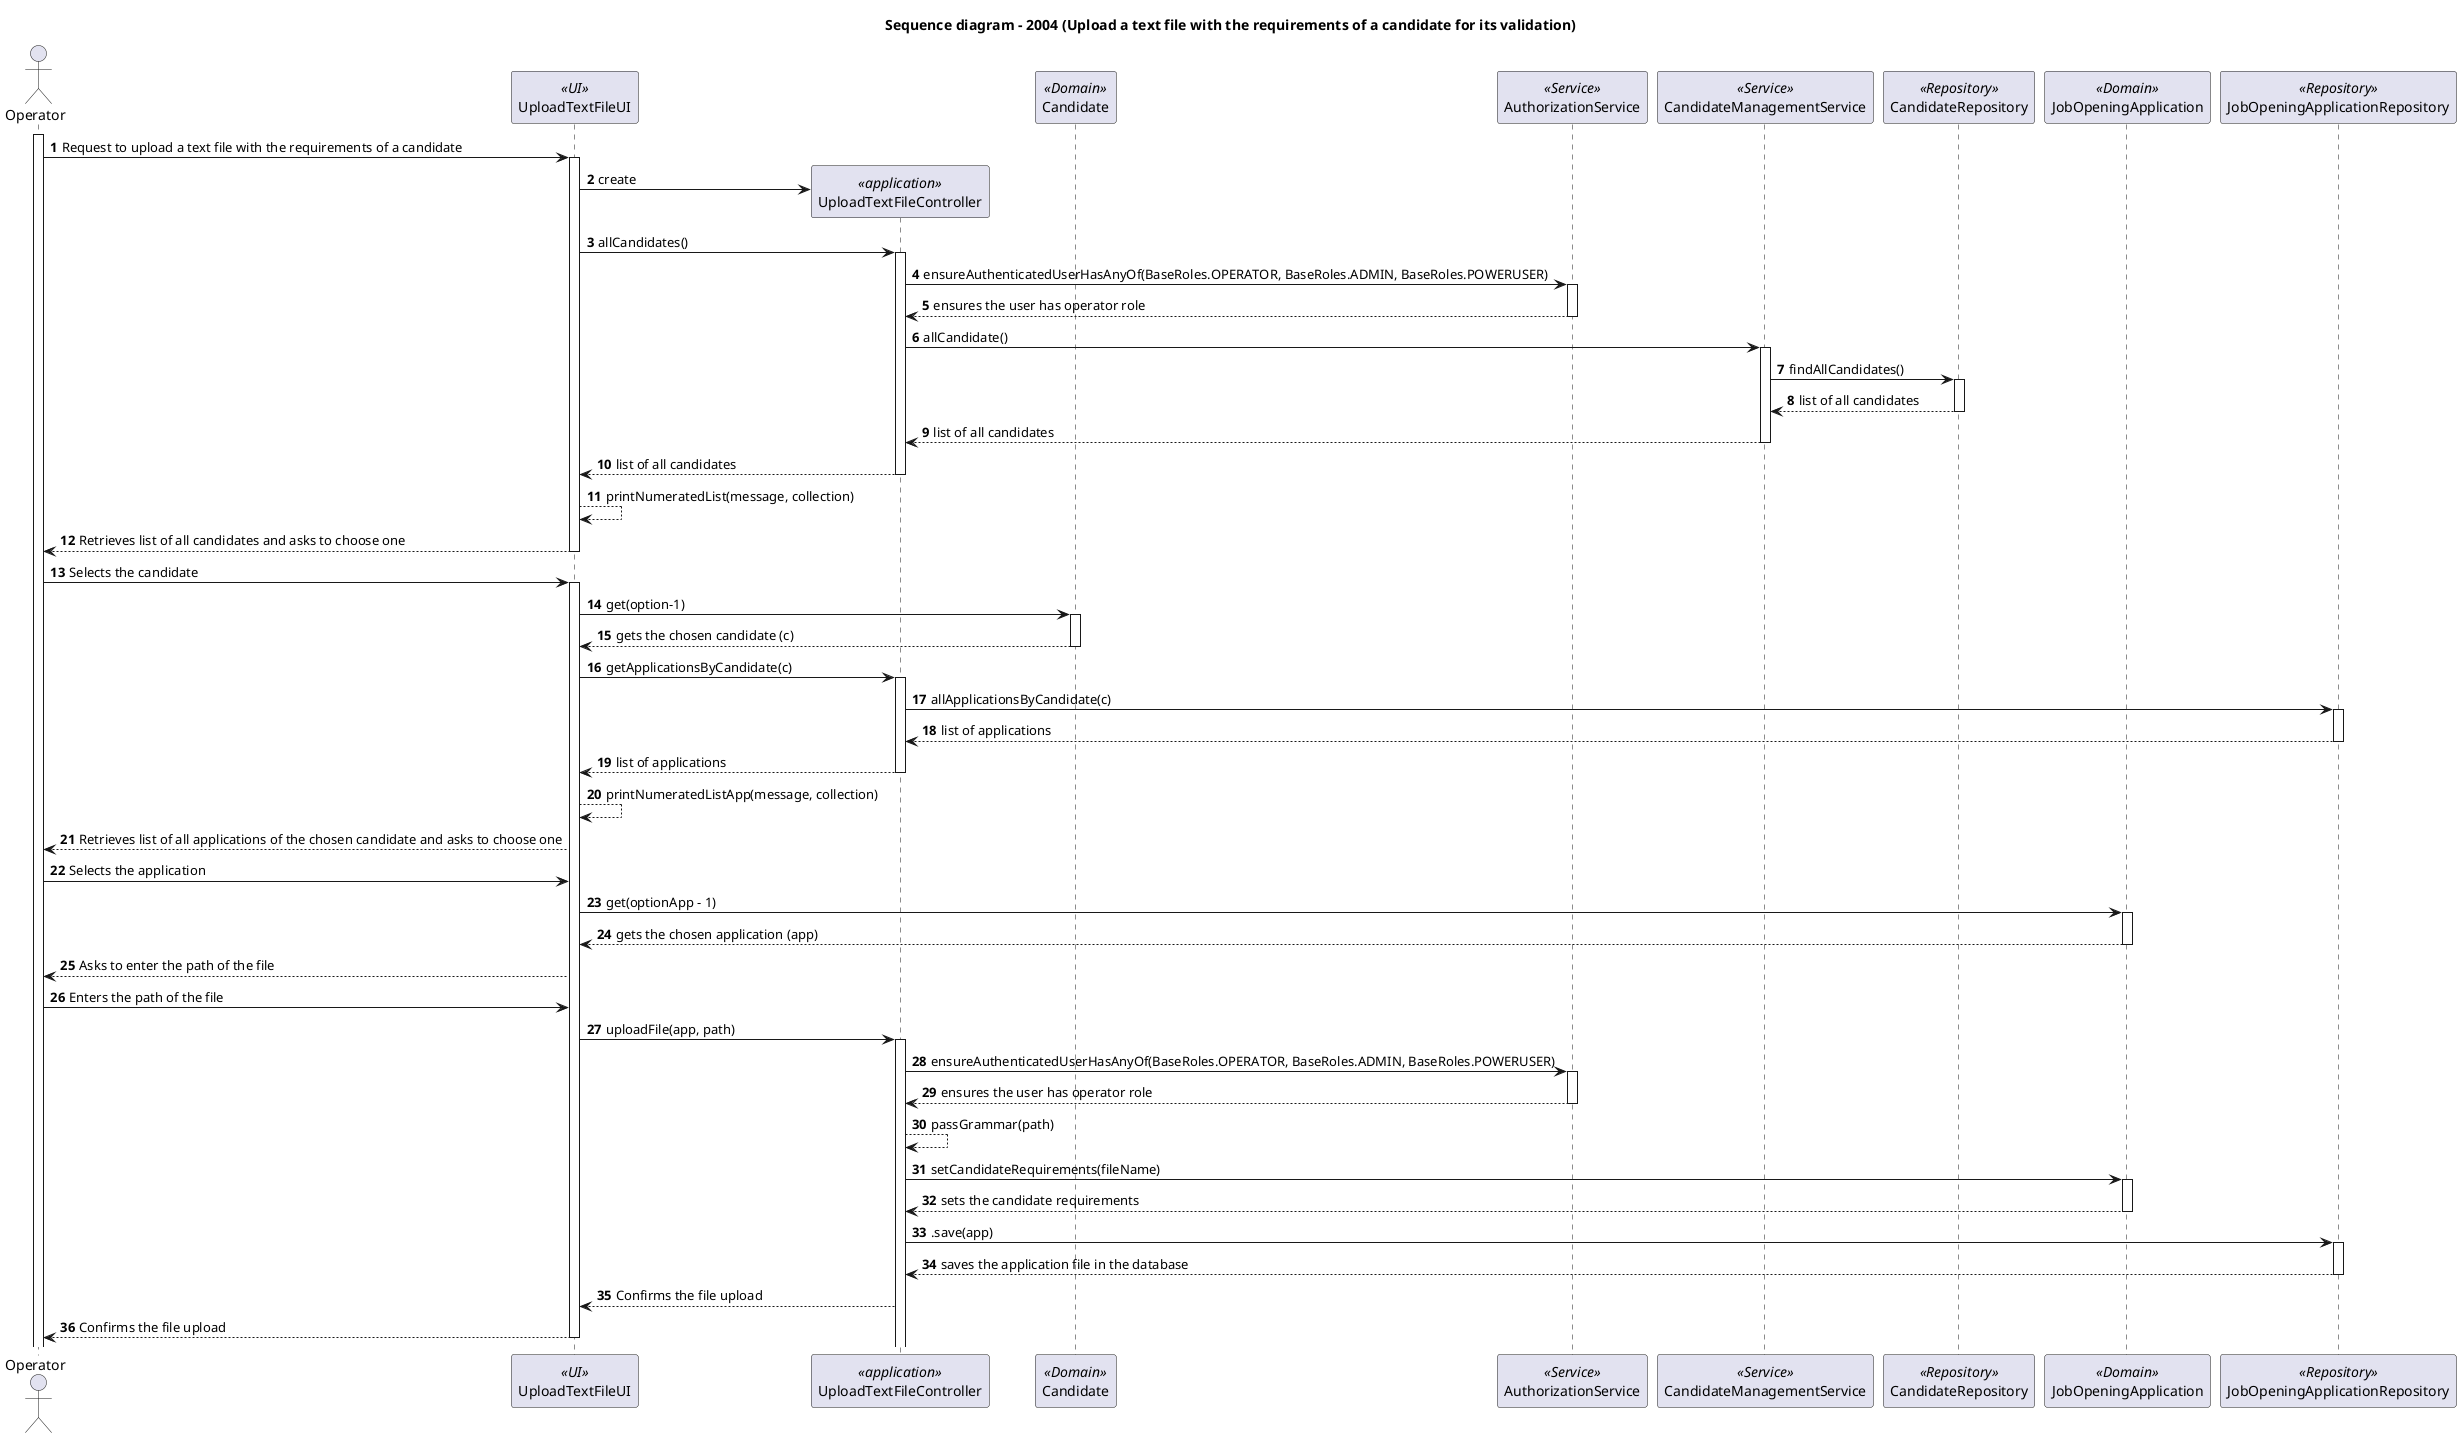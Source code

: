 @startuml
autonumber

title "Sequence diagram - 2004 (Upload a text file with the requirements of a candidate for its validation)"
actor Operator as Operator
participant UploadTextFileUI as UI <<UI>>
participant "UploadTextFileController" as CTRL <<application>>
participant "Candidate" as C <<Domain>>
participant "AuthorizationService" as AS <<Service>>
participant "CandidateManagementService" as CMS <<Service>>
participant "CandidateRepository" as CREPO <<Repository>>
participant "JobOpeningApplication" as JOA <<Domain>>
participant "JobOpeningApplicationRepository" as JOREPO <<Repository>>
activate Operator
Operator -> UI: Request to upload a text file with the requirements of a candidate
activate UI
UI-> CTRL**: create
UI->CTRL:allCandidates()
activate CTRL
CTRL->AS:ensureAuthenticatedUserHasAnyOf(BaseRoles.OPERATOR, BaseRoles.ADMIN, BaseRoles.POWERUSER)
activate AS
AS--> CTRL: ensures the user has operator role
deactivate AS
CTRL->CMS:allCandidate()
activate CMS
CMS-> CREPO:findAllCandidates()
activate CREPO
CREPO--> CMS:list of all candidates
deactivate CREPO
CMS-->CTRL : list of all candidates
deactivate CMS
CTRL--> UI: list of all candidates
deactivate CTRL
UI-->UI:printNumeratedList(message, collection)
UI --> Operator: Retrieves list of all candidates and asks to choose one
deactivate UI
Operator -> UI: Selects the candidate
activate UI
UI->C: get(option-1)
activate C
C--> UI: gets the chosen candidate (c)
deactivate C
UI->CTRL:getApplicationsByCandidate(c)
activate CTRL
CTRL-> JOREPO: allApplicationsByCandidate(c)
activate JOREPO
JOREPO-->CTRL: list of applications
deactivate JOREPO
CTRL--> UI: list of applications
deactivate CTRL
UI-->UI:printNumeratedListApp(message, collection)
UI--> Operator: Retrieves list of all applications of the chosen candidate and asks to choose one
Operator->UI: Selects the application
UI-> JOA: get(optionApp - 1)
activate JOA
JOA --> UI: gets the chosen application (app)
deactivate JOA
UI-->Operator: Asks to enter the path of the file
Operator-> UI: Enters the path of the file
UI->CTRL:uploadFile(app, path)
activate CTRL
CTRL->AS : ensureAuthenticatedUserHasAnyOf(BaseRoles.OPERATOR, BaseRoles.ADMIN, BaseRoles.POWERUSER)
activate AS
AS-->CTRL: ensures the user has operator role
deactivate AS
CTRL-->CTRL:passGrammar(path)
CTRL-> JOA:setCandidateRequirements(fileName)
activate JOA
JOA-->CTRL: sets the candidate requirements
deactivate JOA
CTRL-> JOREPO:.save(app)
activate JOREPO
JOREPO-->CTRL: saves the application file in the database
deactivate JOREPO
CTRL-->UI : Confirms the file upload
UI --> Operator: Confirms the file upload
deactivate UI

@enduml


